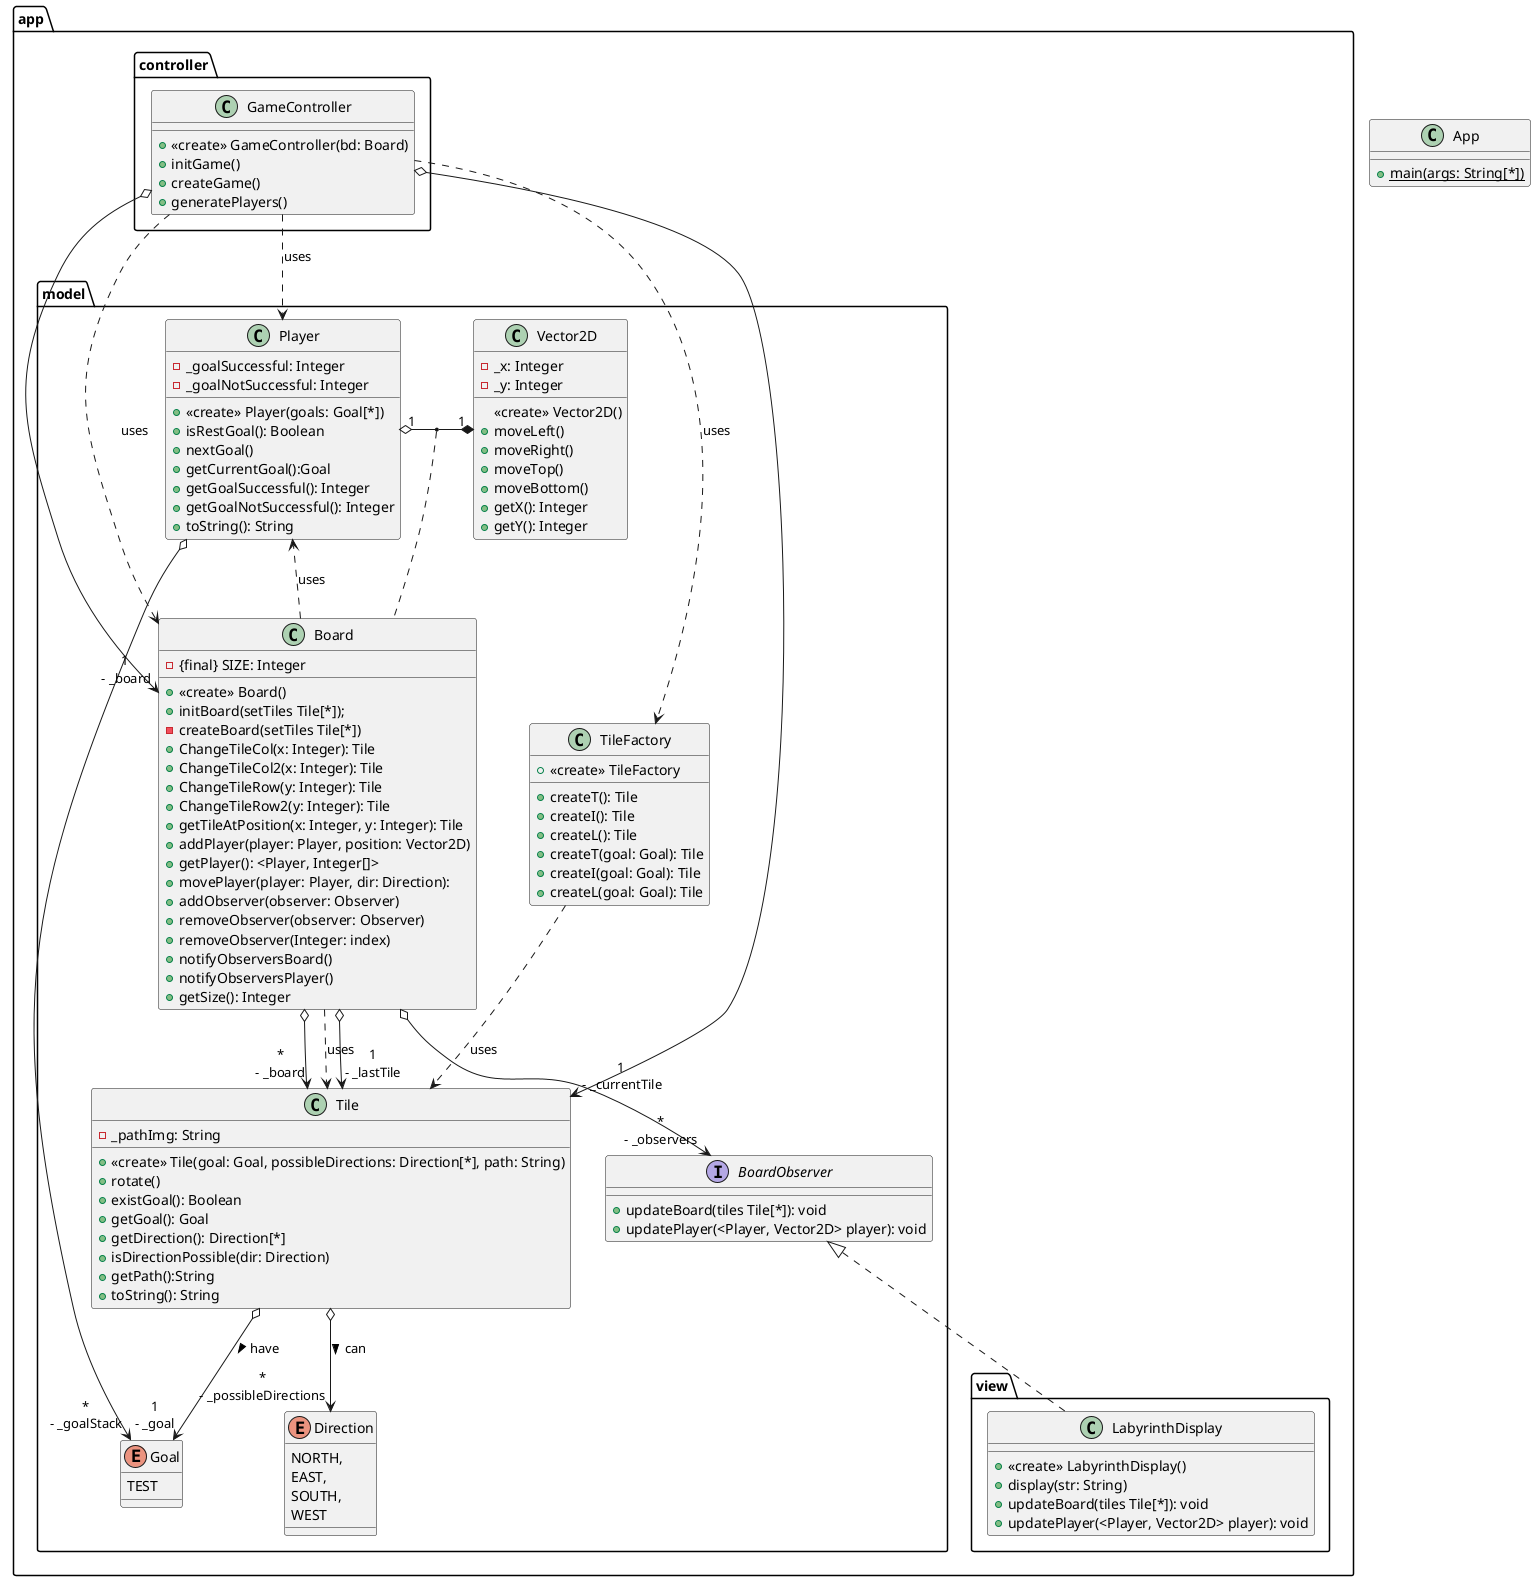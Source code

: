 @startuml

package app {
    package model {
        interface BoardObserver {
            + updateBoard(tiles Tile[*]): void
            + updatePlayer(<Player, Vector2D> player): void
        }

        class Board{
            - {final} SIZE: Integer
            + <<create>> Board()
            + initBoard(setTiles Tile[*]);
            - createBoard(setTiles Tile[*])
            + ChangeTileCol(x: Integer): Tile
            + ChangeTileCol2(x: Integer): Tile
            + ChangeTileRow(y: Integer): Tile
            + ChangeTileRow2(y: Integer): Tile
            + getTileAtPosition(x: Integer, y: Integer): Tile
            + addPlayer(player: Player, position: Vector2D)
            + getPlayer(): <Player, Integer[]>
            + movePlayer(player: Player, dir: Direction):
            + addObserver(observer: Observer)
            + removeObserver(observer: Observer)
            + removeObserver(Integer: index)
            + notifyObserversBoard()
            + notifyObserversPlayer()
            + getSize(): Integer
        }
        Player "1" o-* "1" Vector2D
        (Player, Vector2D) .. "*\n- m_playersPositions" Board

        Board o--> "*\n- _board" Tile
        Board o--> "1\n- _lastTile" Tile
        Board o--> "*\n- _observers" BoardObserver

        class Player{
            - _goalSuccessful: Integer
            - _goalNotSuccessful: Integer
            + <<create>> Player(goals: Goal[*])
            + isRestGoal(): Boolean
            + nextGoal()
            + getCurrentGoal():Goal
            + getGoalSuccessful(): Integer
            + getGoalNotSuccessful(): Integer
            + toString(): String
        }
        Player o-->"*\n- _goalStack" Goal

        class Tile{
            - _pathImg: String
            + <<create>> Tile(goal: Goal, possibleDirections: Direction[*], path: String)
            + rotate()
            + existGoal(): Boolean
            + getGoal(): Goal
            + getDirection(): Direction[*]
            + isDirectionPossible(dir: Direction)
            + getPath():String
            + toString(): String
        }
        Tile o-->"1\n- _goal" Goal: > have
        Tile o-->"*\n- _possibleDirections" Direction: > can

        class TileFactory{
            + <<create>> TileFactory
            + createT(): Tile
            + createI(): Tile
            + createL(): Tile
            + createT(goal: Goal): Tile
            + createI(goal: Goal): Tile
            + createL(goal: Goal): Tile
        }

        enum Goal{
            TEST
        }
        enum Direction{
            NORTH,
            EAST,
            SOUTH,
            WEST
        }

        class Vector2D
        {
            - _x: Integer
            - _y: Integer
            <<create>> Vector2D()
            + moveLeft()
            + moveRight()
            + moveTop()
            + moveBottom()
            + getX(): Integer
            + getY(): Integer
        }

    }
    package controller {
        class GameController{
            + <<create>> GameController(bd: Board)
            + initGame()
            + createGame()
            + generatePlayers()
        }
        GameController o--> "1\n - _board" app.model.Board
        GameController o--> "1\n - _currentTile" app.model.Tile
    }
    package view {
        class LabyrinthDisplay implements app.model.BoardObserver {
            + <<create>> LabyrinthDisplay()
            + display(str: String)
            + updateBoard(tiles Tile[*]): void
            + updatePlayer(<Player, Vector2D> player): void
        }
    }
}

class App {
    + {static} main(args: String[*])
}

GameController ..> TileFactory: "uses"
GameController ..> Player: "uses"
TileFactory ..> Tile: "uses"
Board ..> Player: "uses"
GameController ..> Board: "uses"
Board ..> Tile: "uses"

@enduml